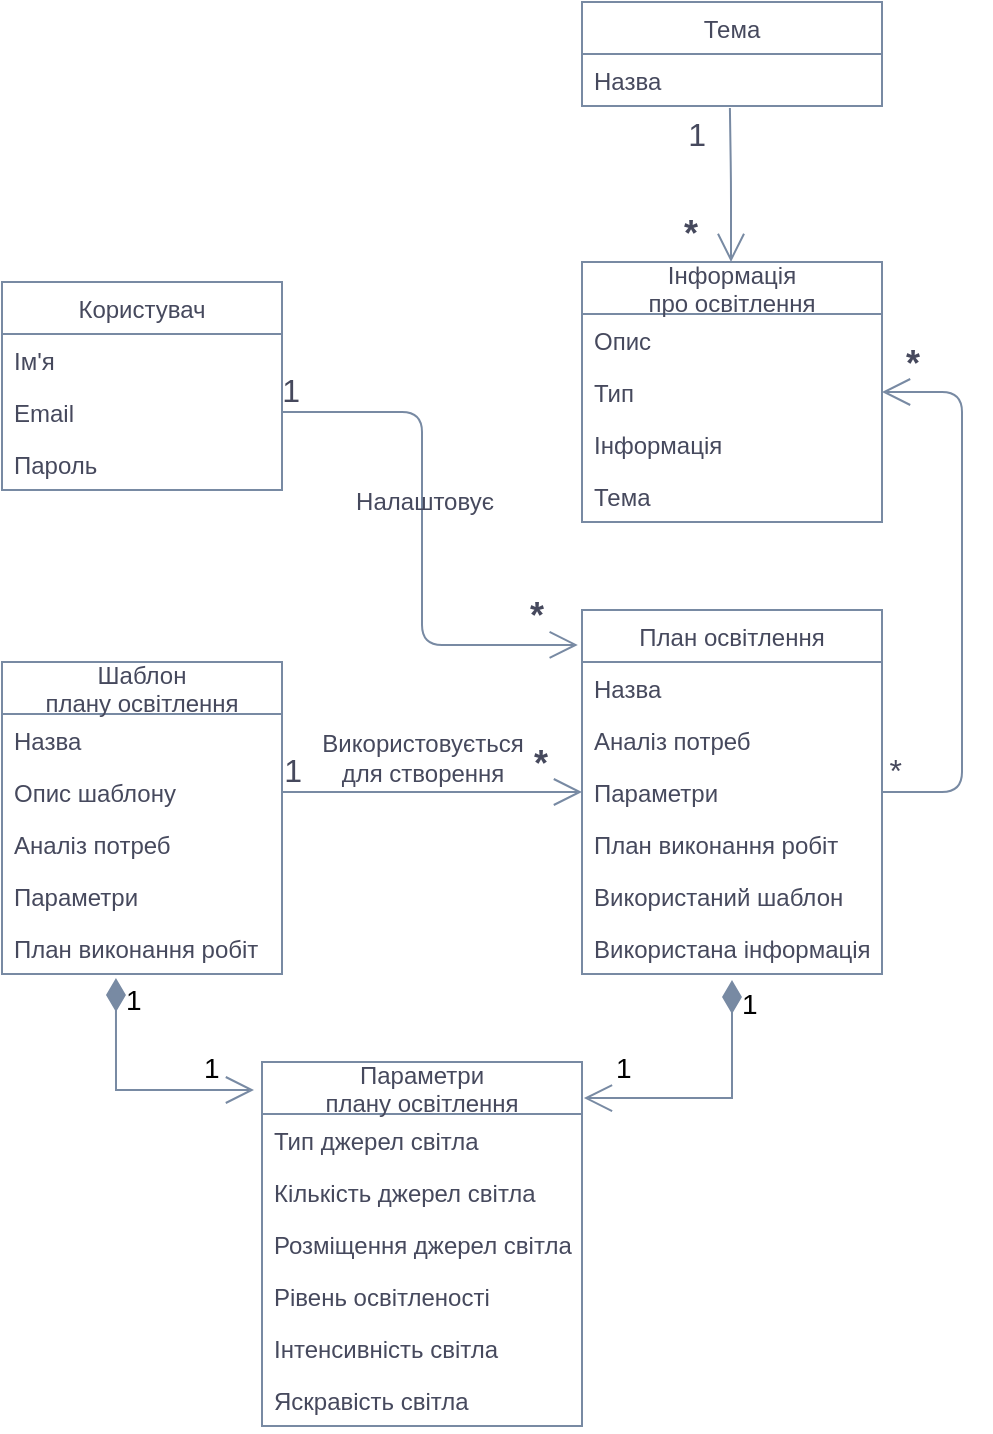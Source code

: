 <mxfile version="22.0.2" type="device">
  <diagram id="mCyr1kptdM3YggUfpTlr" name="Page-1">
    <mxGraphModel dx="1418" dy="1920" grid="1" gridSize="10" guides="1" tooltips="1" connect="1" arrows="1" fold="1" page="1" pageScale="1" pageWidth="850" pageHeight="1100" math="0" shadow="0">
      <root>
        <mxCell id="0" />
        <mxCell id="1" parent="0" />
        <mxCell id="kBb_zyZONv44X_FsZzfo-1" value="Користувач" style="swimlane;fontStyle=0;childLayout=stackLayout;horizontal=1;startSize=26;fillColor=none;horizontalStack=0;resizeParent=1;resizeParentMax=0;resizeLast=0;collapsible=1;marginBottom=0;labelBackgroundColor=none;strokeColor=#788AA3;fontColor=#46495D;" parent="1" vertex="1">
          <mxGeometry x="80" y="-910" width="140" height="104" as="geometry" />
        </mxCell>
        <mxCell id="kBb_zyZONv44X_FsZzfo-2" value="Ім&#39;я" style="text;strokeColor=none;fillColor=none;align=left;verticalAlign=top;spacingLeft=4;spacingRight=4;overflow=hidden;rotatable=0;points=[[0,0.5],[1,0.5]];portConstraint=eastwest;labelBackgroundColor=none;fontColor=#46495D;" parent="kBb_zyZONv44X_FsZzfo-1" vertex="1">
          <mxGeometry y="26" width="140" height="26" as="geometry" />
        </mxCell>
        <mxCell id="kBb_zyZONv44X_FsZzfo-18" value="Email" style="text;strokeColor=none;fillColor=none;align=left;verticalAlign=top;spacingLeft=4;spacingRight=4;overflow=hidden;rotatable=0;points=[[0,0.5],[1,0.5]];portConstraint=eastwest;labelBackgroundColor=none;fontColor=#46495D;" parent="kBb_zyZONv44X_FsZzfo-1" vertex="1">
          <mxGeometry y="52" width="140" height="26" as="geometry" />
        </mxCell>
        <mxCell id="kBb_zyZONv44X_FsZzfo-3" value="Пароль&#xa;" style="text;strokeColor=none;fillColor=none;align=left;verticalAlign=top;spacingLeft=4;spacingRight=4;overflow=hidden;rotatable=0;points=[[0,0.5],[1,0.5]];portConstraint=eastwest;labelBackgroundColor=none;fontColor=#46495D;" parent="kBb_zyZONv44X_FsZzfo-1" vertex="1">
          <mxGeometry y="78" width="140" height="26" as="geometry" />
        </mxCell>
        <mxCell id="kBb_zyZONv44X_FsZzfo-8" value="Тема" style="swimlane;fontStyle=0;childLayout=stackLayout;horizontal=1;startSize=26;fillColor=none;horizontalStack=0;resizeParent=1;resizeParentMax=0;resizeLast=0;collapsible=1;marginBottom=0;labelBackgroundColor=none;strokeColor=#788AA3;fontColor=#46495D;" parent="1" vertex="1">
          <mxGeometry x="370" y="-1050" width="150" height="52" as="geometry" />
        </mxCell>
        <mxCell id="kBb_zyZONv44X_FsZzfo-9" value="Назва" style="text;strokeColor=none;fillColor=none;align=left;verticalAlign=top;spacingLeft=4;spacingRight=4;overflow=hidden;rotatable=0;points=[[0,0.5],[1,0.5]];portConstraint=eastwest;labelBackgroundColor=none;fontColor=#46495D;" parent="kBb_zyZONv44X_FsZzfo-8" vertex="1">
          <mxGeometry y="26" width="150" height="26" as="geometry" />
        </mxCell>
        <mxCell id="kBb_zyZONv44X_FsZzfo-12" value="Інформація&#xa;про освітлення" style="swimlane;fontStyle=0;childLayout=stackLayout;horizontal=1;startSize=26;fillColor=none;horizontalStack=0;resizeParent=1;resizeParentMax=0;resizeLast=0;collapsible=1;marginBottom=0;labelBackgroundColor=none;strokeColor=#788AA3;fontColor=#46495D;" parent="1" vertex="1">
          <mxGeometry x="370" y="-920" width="150" height="130" as="geometry" />
        </mxCell>
        <mxCell id="kBb_zyZONv44X_FsZzfo-13" value="Опис" style="text;strokeColor=none;fillColor=none;align=left;verticalAlign=top;spacingLeft=4;spacingRight=4;overflow=hidden;rotatable=0;points=[[0,0.5],[1,0.5]];portConstraint=eastwest;labelBackgroundColor=none;fontColor=#46495D;" parent="kBb_zyZONv44X_FsZzfo-12" vertex="1">
          <mxGeometry y="26" width="150" height="26" as="geometry" />
        </mxCell>
        <mxCell id="kBb_zyZONv44X_FsZzfo-14" value="Тип" style="text;strokeColor=none;fillColor=none;align=left;verticalAlign=top;spacingLeft=4;spacingRight=4;overflow=hidden;rotatable=0;points=[[0,0.5],[1,0.5]];portConstraint=eastwest;labelBackgroundColor=none;fontColor=#46495D;" parent="kBb_zyZONv44X_FsZzfo-12" vertex="1">
          <mxGeometry y="52" width="150" height="26" as="geometry" />
        </mxCell>
        <mxCell id="kBb_zyZONv44X_FsZzfo-17" value="Інформація" style="text;strokeColor=none;fillColor=none;align=left;verticalAlign=top;spacingLeft=4;spacingRight=4;overflow=hidden;rotatable=0;points=[[0,0.5],[1,0.5]];portConstraint=eastwest;labelBackgroundColor=none;fontColor=#46495D;" parent="kBb_zyZONv44X_FsZzfo-12" vertex="1">
          <mxGeometry y="78" width="150" height="26" as="geometry" />
        </mxCell>
        <mxCell id="K3tx2_nkMRzldhXSgTCc-22" value="Тема" style="text;strokeColor=none;fillColor=none;align=left;verticalAlign=top;spacingLeft=4;spacingRight=4;overflow=hidden;rotatable=0;points=[[0,0.5],[1,0.5]];portConstraint=eastwest;labelBackgroundColor=none;fontColor=#46495D;" vertex="1" parent="kBb_zyZONv44X_FsZzfo-12">
          <mxGeometry y="104" width="150" height="26" as="geometry" />
        </mxCell>
        <mxCell id="kBb_zyZONv44X_FsZzfo-34" value="Шаблон &#xa;плану освітлення" style="swimlane;fontStyle=0;childLayout=stackLayout;horizontal=1;startSize=26;fillColor=none;horizontalStack=0;resizeParent=1;resizeParentMax=0;resizeLast=0;collapsible=1;marginBottom=0;labelBackgroundColor=none;strokeColor=#788AA3;fontColor=#46495D;" parent="1" vertex="1">
          <mxGeometry x="80" y="-720" width="140" height="156" as="geometry" />
        </mxCell>
        <mxCell id="kBb_zyZONv44X_FsZzfo-35" value="Назва" style="text;strokeColor=none;fillColor=none;align=left;verticalAlign=top;spacingLeft=4;spacingRight=4;overflow=hidden;rotatable=0;points=[[0,0.5],[1,0.5]];portConstraint=eastwest;labelBackgroundColor=none;fontColor=#46495D;" parent="kBb_zyZONv44X_FsZzfo-34" vertex="1">
          <mxGeometry y="26" width="140" height="26" as="geometry" />
        </mxCell>
        <mxCell id="3PgF4tFIpFOVP06WHlFZ-2" value="Опис шаблону" style="text;strokeColor=none;fillColor=none;align=left;verticalAlign=top;spacingLeft=4;spacingRight=4;overflow=hidden;rotatable=0;points=[[0,0.5],[1,0.5]];portConstraint=eastwest;labelBackgroundColor=none;fontColor=#46495D;" parent="kBb_zyZONv44X_FsZzfo-34" vertex="1">
          <mxGeometry y="52" width="140" height="26" as="geometry" />
        </mxCell>
        <mxCell id="3PgF4tFIpFOVP06WHlFZ-15" value="Аналіз потреб" style="text;strokeColor=none;fillColor=none;align=left;verticalAlign=top;spacingLeft=4;spacingRight=4;overflow=hidden;rotatable=0;points=[[0,0.5],[1,0.5]];portConstraint=eastwest;labelBackgroundColor=none;fontColor=#46495D;" parent="kBb_zyZONv44X_FsZzfo-34" vertex="1">
          <mxGeometry y="78" width="140" height="26" as="geometry" />
        </mxCell>
        <mxCell id="3PgF4tFIpFOVP06WHlFZ-26" value="Параметри" style="text;strokeColor=none;fillColor=none;align=left;verticalAlign=top;spacingLeft=4;spacingRight=4;overflow=hidden;rotatable=0;points=[[0,0.5],[1,0.5]];portConstraint=eastwest;labelBackgroundColor=none;fontColor=#46495D;" parent="kBb_zyZONv44X_FsZzfo-34" vertex="1">
          <mxGeometry y="104" width="140" height="26" as="geometry" />
        </mxCell>
        <mxCell id="3PgF4tFIpFOVP06WHlFZ-16" value="План виконання робіт" style="text;strokeColor=none;fillColor=none;align=left;verticalAlign=top;spacingLeft=4;spacingRight=4;overflow=hidden;rotatable=0;points=[[0,0.5],[1,0.5]];portConstraint=eastwest;labelBackgroundColor=none;fontColor=#46495D;" parent="kBb_zyZONv44X_FsZzfo-34" vertex="1">
          <mxGeometry y="130" width="140" height="26" as="geometry" />
        </mxCell>
        <mxCell id="kBb_zyZONv44X_FsZzfo-37" value="План освітлення" style="swimlane;fontStyle=0;childLayout=stackLayout;horizontal=1;startSize=26;fillColor=none;horizontalStack=0;resizeParent=1;resizeParentMax=0;resizeLast=0;collapsible=1;marginBottom=0;labelBackgroundColor=none;strokeColor=#788AA3;fontColor=#46495D;" parent="1" vertex="1">
          <mxGeometry x="370" y="-746" width="150" height="182" as="geometry" />
        </mxCell>
        <mxCell id="kBb_zyZONv44X_FsZzfo-38" value="Назва" style="text;strokeColor=none;fillColor=none;align=left;verticalAlign=top;spacingLeft=4;spacingRight=4;overflow=hidden;rotatable=0;points=[[0,0.5],[1,0.5]];portConstraint=eastwest;labelBackgroundColor=none;fontColor=#46495D;" parent="kBb_zyZONv44X_FsZzfo-37" vertex="1">
          <mxGeometry y="26" width="150" height="26" as="geometry" />
        </mxCell>
        <mxCell id="kBb_zyZONv44X_FsZzfo-39" value="Аналіз потреб" style="text;strokeColor=none;fillColor=none;align=left;verticalAlign=top;spacingLeft=4;spacingRight=4;overflow=hidden;rotatable=0;points=[[0,0.5],[1,0.5]];portConstraint=eastwest;labelBackgroundColor=none;fontColor=#46495D;" parent="kBb_zyZONv44X_FsZzfo-37" vertex="1">
          <mxGeometry y="52" width="150" height="26" as="geometry" />
        </mxCell>
        <mxCell id="3PgF4tFIpFOVP06WHlFZ-27" value="Параметри" style="text;strokeColor=none;fillColor=none;align=left;verticalAlign=top;spacingLeft=4;spacingRight=4;overflow=hidden;rotatable=0;points=[[0,0.5],[1,0.5]];portConstraint=eastwest;labelBackgroundColor=none;fontColor=#46495D;" parent="kBb_zyZONv44X_FsZzfo-37" vertex="1">
          <mxGeometry y="78" width="150" height="26" as="geometry" />
        </mxCell>
        <mxCell id="3PgF4tFIpFOVP06WHlFZ-19" value="План виконання робіт" style="text;strokeColor=none;fillColor=none;align=left;verticalAlign=top;spacingLeft=4;spacingRight=4;overflow=hidden;rotatable=0;points=[[0,0.5],[1,0.5]];portConstraint=eastwest;labelBackgroundColor=none;fontColor=#46495D;" parent="kBb_zyZONv44X_FsZzfo-37" vertex="1">
          <mxGeometry y="104" width="150" height="26" as="geometry" />
        </mxCell>
        <mxCell id="K3tx2_nkMRzldhXSgTCc-9" value="Використаний шаблон" style="text;strokeColor=none;fillColor=none;align=left;verticalAlign=top;spacingLeft=4;spacingRight=4;overflow=hidden;rotatable=0;points=[[0,0.5],[1,0.5]];portConstraint=eastwest;labelBackgroundColor=none;fontColor=#46495D;" vertex="1" parent="kBb_zyZONv44X_FsZzfo-37">
          <mxGeometry y="130" width="150" height="26" as="geometry" />
        </mxCell>
        <mxCell id="K3tx2_nkMRzldhXSgTCc-21" value="Використана інформація" style="text;strokeColor=none;fillColor=none;align=left;verticalAlign=top;spacingLeft=4;spacingRight=4;overflow=hidden;rotatable=0;points=[[0,0.5],[1,0.5]];portConstraint=eastwest;labelBackgroundColor=none;fontColor=#46495D;" vertex="1" parent="kBb_zyZONv44X_FsZzfo-37">
          <mxGeometry y="156" width="150" height="26" as="geometry" />
        </mxCell>
        <mxCell id="K3tx2_nkMRzldhXSgTCc-1" value="Параметри &#xa;плану освітлення" style="swimlane;fontStyle=0;childLayout=stackLayout;horizontal=1;startSize=26;fillColor=none;horizontalStack=0;resizeParent=1;resizeParentMax=0;resizeLast=0;collapsible=1;marginBottom=0;labelBackgroundColor=none;strokeColor=#788AA3;fontColor=#46495D;" vertex="1" parent="1">
          <mxGeometry x="210" y="-520" width="160" height="182" as="geometry" />
        </mxCell>
        <mxCell id="K3tx2_nkMRzldhXSgTCc-6" value="Тип джерел світла" style="text;strokeColor=none;fillColor=none;align=left;verticalAlign=top;spacingLeft=4;spacingRight=4;overflow=hidden;rotatable=0;points=[[0,0.5],[1,0.5]];portConstraint=eastwest;labelBackgroundColor=none;fontColor=#46495D;" vertex="1" parent="K3tx2_nkMRzldhXSgTCc-1">
          <mxGeometry y="26" width="160" height="26" as="geometry" />
        </mxCell>
        <mxCell id="K3tx2_nkMRzldhXSgTCc-5" value="Кількість джерел світла" style="text;strokeColor=none;fillColor=none;align=left;verticalAlign=top;spacingLeft=4;spacingRight=4;overflow=hidden;rotatable=0;points=[[0,0.5],[1,0.5]];portConstraint=eastwest;labelBackgroundColor=none;fontColor=#46495D;" vertex="1" parent="K3tx2_nkMRzldhXSgTCc-1">
          <mxGeometry y="52" width="160" height="26" as="geometry" />
        </mxCell>
        <mxCell id="K3tx2_nkMRzldhXSgTCc-7" value="Розміщення джерел світла" style="text;strokeColor=none;fillColor=none;align=left;verticalAlign=top;spacingLeft=4;spacingRight=4;overflow=hidden;rotatable=0;points=[[0,0.5],[1,0.5]];portConstraint=eastwest;labelBackgroundColor=none;fontColor=#46495D;" vertex="1" parent="K3tx2_nkMRzldhXSgTCc-1">
          <mxGeometry y="78" width="160" height="26" as="geometry" />
        </mxCell>
        <mxCell id="K3tx2_nkMRzldhXSgTCc-4" value="Рівень освітленості" style="text;strokeColor=none;fillColor=none;align=left;verticalAlign=top;spacingLeft=4;spacingRight=4;overflow=hidden;rotatable=0;points=[[0,0.5],[1,0.5]];portConstraint=eastwest;labelBackgroundColor=none;fontColor=#46495D;" vertex="1" parent="K3tx2_nkMRzldhXSgTCc-1">
          <mxGeometry y="104" width="160" height="26" as="geometry" />
        </mxCell>
        <mxCell id="K3tx2_nkMRzldhXSgTCc-2" value="Інтенсивність світла" style="text;strokeColor=none;fillColor=none;align=left;verticalAlign=top;spacingLeft=4;spacingRight=4;overflow=hidden;rotatable=0;points=[[0,0.5],[1,0.5]];portConstraint=eastwest;labelBackgroundColor=none;fontColor=#46495D;" vertex="1" parent="K3tx2_nkMRzldhXSgTCc-1">
          <mxGeometry y="130" width="160" height="26" as="geometry" />
        </mxCell>
        <mxCell id="K3tx2_nkMRzldhXSgTCc-3" value="Яскравість світла" style="text;strokeColor=none;fillColor=none;align=left;verticalAlign=top;spacingLeft=4;spacingRight=4;overflow=hidden;rotatable=0;points=[[0,0.5],[1,0.5]];portConstraint=eastwest;labelBackgroundColor=none;fontColor=#46495D;" vertex="1" parent="K3tx2_nkMRzldhXSgTCc-1">
          <mxGeometry y="156" width="160" height="26" as="geometry" />
        </mxCell>
        <mxCell id="K3tx2_nkMRzldhXSgTCc-10" value="" style="endArrow=none;html=1;startSize=12;startArrow=open;startFill=0;edgeStyle=orthogonalEdgeStyle;entryX=1;entryY=0.5;entryDx=0;entryDy=0;exitX=0;exitY=0.5;exitDx=0;exitDy=0;fontSize=12;labelBackgroundColor=none;strokeColor=#788AA3;fontColor=default;" edge="1" parent="1" source="3PgF4tFIpFOVP06WHlFZ-27" target="3PgF4tFIpFOVP06WHlFZ-2">
          <mxGeometry relative="1" as="geometry">
            <mxPoint x="360" y="-520" as="sourcePoint" />
            <mxPoint x="240" y="-520" as="targetPoint" />
            <Array as="points">
              <mxPoint x="260" y="-655" />
              <mxPoint x="260" y="-655" />
            </Array>
          </mxGeometry>
        </mxCell>
        <mxCell id="K3tx2_nkMRzldhXSgTCc-11" value="*" style="edgeLabel;resizable=0;html=1;align=left;verticalAlign=bottom;fontSize=18;fontStyle=1;labelBackgroundColor=none;fontColor=#46495D;" connectable="0" vertex="1" parent="K3tx2_nkMRzldhXSgTCc-10">
          <mxGeometry x="-1" relative="1" as="geometry">
            <mxPoint x="-26" y="-1" as="offset" />
          </mxGeometry>
        </mxCell>
        <mxCell id="K3tx2_nkMRzldhXSgTCc-12" value="1" style="edgeLabel;resizable=0;html=1;align=right;verticalAlign=bottom;fontSize=16;fontStyle=0;labelBackgroundColor=none;fontColor=#46495D;" connectable="0" vertex="1" parent="K3tx2_nkMRzldhXSgTCc-10">
          <mxGeometry x="1" relative="1" as="geometry">
            <mxPoint x="10" as="offset" />
          </mxGeometry>
        </mxCell>
        <mxCell id="K3tx2_nkMRzldhXSgTCc-13" value="Використовується &lt;br&gt;для створення" style="edgeLabel;html=1;align=center;verticalAlign=middle;resizable=0;points=[];fontSize=12;labelBackgroundColor=none;fontColor=#46495D;" connectable="0" vertex="1" parent="K3tx2_nkMRzldhXSgTCc-10">
          <mxGeometry x="0.066" y="-1" relative="1" as="geometry">
            <mxPoint y="-16" as="offset" />
          </mxGeometry>
        </mxCell>
        <mxCell id="K3tx2_nkMRzldhXSgTCc-15" value="" style="endArrow=none;html=1;startSize=12;startArrow=open;startFill=0;edgeStyle=orthogonalEdgeStyle;entryX=1;entryY=0.5;entryDx=0;entryDy=0;fontSize=12;exitX=-0.014;exitY=0.096;exitDx=0;exitDy=0;exitPerimeter=0;labelBackgroundColor=none;strokeColor=#788AA3;fontColor=default;" edge="1" parent="1" source="kBb_zyZONv44X_FsZzfo-37" target="kBb_zyZONv44X_FsZzfo-18">
          <mxGeometry relative="1" as="geometry">
            <mxPoint x="350" y="-704" as="sourcePoint" />
            <mxPoint x="230" y="-770" as="targetPoint" />
            <Array as="points">
              <mxPoint x="290" y="-728" />
              <mxPoint x="290" y="-845" />
            </Array>
          </mxGeometry>
        </mxCell>
        <mxCell id="K3tx2_nkMRzldhXSgTCc-16" value="*" style="edgeLabel;resizable=0;html=1;align=left;verticalAlign=bottom;fontSize=18;fontStyle=1;labelBackgroundColor=none;fontColor=#46495D;" connectable="0" vertex="1" parent="K3tx2_nkMRzldhXSgTCc-15">
          <mxGeometry x="-1" relative="1" as="geometry">
            <mxPoint x="-26" y="-1" as="offset" />
          </mxGeometry>
        </mxCell>
        <mxCell id="K3tx2_nkMRzldhXSgTCc-17" value="1" style="edgeLabel;resizable=0;html=1;align=right;verticalAlign=bottom;fontSize=16;fontStyle=0;labelBackgroundColor=none;fontColor=#46495D;" connectable="0" vertex="1" parent="K3tx2_nkMRzldhXSgTCc-15">
          <mxGeometry x="1" relative="1" as="geometry">
            <mxPoint x="10" as="offset" />
          </mxGeometry>
        </mxCell>
        <mxCell id="K3tx2_nkMRzldhXSgTCc-18" value="Налаштовує" style="edgeLabel;html=1;align=center;verticalAlign=middle;resizable=0;points=[];fontSize=12;labelBackgroundColor=none;fontColor=#46495D;" connectable="0" vertex="1" parent="K3tx2_nkMRzldhXSgTCc-15">
          <mxGeometry x="0.066" y="-1" relative="1" as="geometry">
            <mxPoint y="-9" as="offset" />
          </mxGeometry>
        </mxCell>
        <mxCell id="K3tx2_nkMRzldhXSgTCc-25" value="1" style="endArrow=open;html=1;endSize=12;startArrow=diamondThin;startSize=14;startFill=1;edgeStyle=orthogonalEdgeStyle;align=left;verticalAlign=bottom;rounded=0;exitX=0.407;exitY=1.077;exitDx=0;exitDy=0;exitPerimeter=0;fontSize=14;labelBackgroundColor=none;strokeColor=#788AA3;fontColor=default;" edge="1" parent="1" source="3PgF4tFIpFOVP06WHlFZ-16">
          <mxGeometry x="-0.648" y="3" relative="1" as="geometry">
            <mxPoint x="340" y="-770" as="sourcePoint" />
            <mxPoint x="206" y="-506" as="targetPoint" />
            <Array as="points">
              <mxPoint x="137" y="-506" />
            </Array>
            <mxPoint as="offset" />
          </mxGeometry>
        </mxCell>
        <mxCell id="K3tx2_nkMRzldhXSgTCc-27" value="&lt;span style=&quot;color: rgb(0, 0, 0); font-family: Helvetica; font-size: 14px; font-style: normal; font-variant-ligatures: normal; font-variant-caps: normal; font-weight: 400; letter-spacing: normal; orphans: 2; text-align: left; text-indent: 0px; text-transform: none; widows: 2; word-spacing: 0px; -webkit-text-stroke-width: 0px; background-color: rgb(255, 255, 255); text-decoration-thickness: initial; text-decoration-style: initial; text-decoration-color: initial; float: none; display: inline !important;&quot;&gt;1&lt;/span&gt;" style="text;whiteSpace=wrap;html=1;labelBackgroundColor=none;fontColor=#46495D;" vertex="1" parent="1">
          <mxGeometry x="179" y="-532" width="40" height="40" as="geometry" />
        </mxCell>
        <mxCell id="K3tx2_nkMRzldhXSgTCc-28" value="1" style="endArrow=open;html=1;endSize=12;startArrow=diamondThin;startSize=14;startFill=1;edgeStyle=orthogonalEdgeStyle;align=left;verticalAlign=bottom;rounded=0;exitX=0.5;exitY=1.115;exitDx=0;exitDy=0;exitPerimeter=0;fontSize=14;entryX=1.006;entryY=0.099;entryDx=0;entryDy=0;entryPerimeter=0;endFill=1;labelBackgroundColor=none;strokeColor=#788AA3;fontColor=default;" edge="1" parent="1" source="K3tx2_nkMRzldhXSgTCc-21" target="K3tx2_nkMRzldhXSgTCc-1">
          <mxGeometry x="-0.654" y="3" relative="1" as="geometry">
            <mxPoint x="147" y="-552" as="sourcePoint" />
            <mxPoint x="216" y="-496" as="targetPoint" />
            <Array as="points">
              <mxPoint x="445" y="-502" />
            </Array>
            <mxPoint as="offset" />
          </mxGeometry>
        </mxCell>
        <mxCell id="K3tx2_nkMRzldhXSgTCc-31" value="&lt;span style=&quot;color: rgb(0, 0, 0); font-family: Helvetica; font-size: 14px; font-style: normal; font-variant-ligatures: normal; font-variant-caps: normal; font-weight: 400; letter-spacing: normal; orphans: 2; text-align: left; text-indent: 0px; text-transform: none; widows: 2; word-spacing: 0px; -webkit-text-stroke-width: 0px; background-color: rgb(255, 255, 255); text-decoration-thickness: initial; text-decoration-style: initial; text-decoration-color: initial; float: none; display: inline !important;&quot;&gt;1&lt;/span&gt;" style="text;whiteSpace=wrap;html=1;labelBackgroundColor=none;fontColor=#46495D;" vertex="1" parent="1">
          <mxGeometry x="385" y="-532" width="40" height="40" as="geometry" />
        </mxCell>
        <mxCell id="K3tx2_nkMRzldhXSgTCc-32" value="" style="endArrow=none;html=1;startSize=12;startArrow=open;startFill=0;edgeStyle=orthogonalEdgeStyle;entryX=1;entryY=0.5;entryDx=0;entryDy=0;fontSize=12;exitX=1;exitY=0.5;exitDx=0;exitDy=0;labelBackgroundColor=none;strokeColor=#788AA3;fontColor=default;" edge="1" parent="1" source="kBb_zyZONv44X_FsZzfo-14" target="3PgF4tFIpFOVP06WHlFZ-27">
          <mxGeometry relative="1" as="geometry">
            <mxPoint x="690" y="-680" as="sourcePoint" />
            <mxPoint x="830" y="-612" as="targetPoint" />
            <Array as="points">
              <mxPoint x="560" y="-855" />
              <mxPoint x="560" y="-655" />
            </Array>
          </mxGeometry>
        </mxCell>
        <mxCell id="K3tx2_nkMRzldhXSgTCc-33" value="*" style="edgeLabel;resizable=0;html=1;align=left;verticalAlign=bottom;fontSize=18;fontStyle=1;labelBackgroundColor=none;fontColor=#46495D;" connectable="0" vertex="1" parent="K3tx2_nkMRzldhXSgTCc-32">
          <mxGeometry x="-1" relative="1" as="geometry">
            <mxPoint x="10" y="-1" as="offset" />
          </mxGeometry>
        </mxCell>
        <mxCell id="K3tx2_nkMRzldhXSgTCc-34" value="*" style="edgeLabel;resizable=0;html=1;align=right;verticalAlign=bottom;fontSize=16;fontStyle=0;labelBackgroundColor=none;fontColor=#46495D;" connectable="0" vertex="1" parent="K3tx2_nkMRzldhXSgTCc-32">
          <mxGeometry x="1" relative="1" as="geometry">
            <mxPoint x="10" as="offset" />
          </mxGeometry>
        </mxCell>
        <mxCell id="K3tx2_nkMRzldhXSgTCc-36" value="" style="endArrow=none;html=1;startSize=12;startArrow=open;startFill=0;edgeStyle=orthogonalEdgeStyle;fontSize=12;entryX=0.493;entryY=1.038;entryDx=0;entryDy=0;entryPerimeter=0;labelBackgroundColor=none;strokeColor=#788AA3;fontColor=default;" edge="1" parent="1" target="kBb_zyZONv44X_FsZzfo-9">
          <mxGeometry relative="1" as="geometry">
            <mxPoint x="444.5" y="-920" as="sourcePoint" />
            <mxPoint x="445" y="-990" as="targetPoint" />
            <Array as="points">
              <mxPoint x="445" y="-960" />
            </Array>
          </mxGeometry>
        </mxCell>
        <mxCell id="K3tx2_nkMRzldhXSgTCc-37" value="*" style="edgeLabel;resizable=0;html=1;align=left;verticalAlign=bottom;fontSize=18;fontStyle=1;labelBackgroundColor=none;fontColor=#46495D;" connectable="0" vertex="1" parent="K3tx2_nkMRzldhXSgTCc-36">
          <mxGeometry x="-1" relative="1" as="geometry">
            <mxPoint x="-26" y="-1" as="offset" />
          </mxGeometry>
        </mxCell>
        <mxCell id="K3tx2_nkMRzldhXSgTCc-38" value="1" style="edgeLabel;resizable=0;html=1;align=right;verticalAlign=bottom;fontSize=16;fontStyle=0;labelBackgroundColor=none;fontColor=#46495D;" connectable="0" vertex="1" parent="K3tx2_nkMRzldhXSgTCc-36">
          <mxGeometry x="1" relative="1" as="geometry">
            <mxPoint x="-11" y="24" as="offset" />
          </mxGeometry>
        </mxCell>
      </root>
    </mxGraphModel>
  </diagram>
</mxfile>
